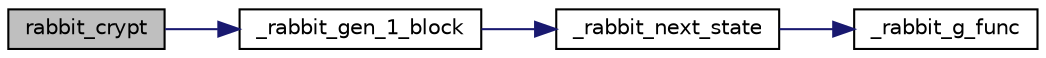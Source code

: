 digraph "rabbit_crypt"
{
 // LATEX_PDF_SIZE
  edge [fontname="Helvetica",fontsize="10",labelfontname="Helvetica",labelfontsize="10"];
  node [fontname="Helvetica",fontsize="10",shape=record];
  rankdir="LR";
  Node28 [label="rabbit_crypt",height=0.2,width=0.4,color="black", fillcolor="grey75", style="filled", fontcolor="black",tooltip=" "];
  Node28 -> Node29 [color="midnightblue",fontsize="10",style="solid"];
  Node29 [label="_rabbit_gen_1_block",height=0.2,width=0.4,color="black", fillcolor="white", style="filled",URL="$rabbit_8c.html#a5908dd91ace42986a5ee525efe536246",tooltip=" "];
  Node29 -> Node30 [color="midnightblue",fontsize="10",style="solid"];
  Node30 [label="_rabbit_next_state",height=0.2,width=0.4,color="black", fillcolor="white", style="filled",URL="$rabbit_8c.html#a84f7be2f4dd286fbda438d0d94d5db8f",tooltip=" "];
  Node30 -> Node31 [color="midnightblue",fontsize="10",style="solid"];
  Node31 [label="_rabbit_g_func",height=0.2,width=0.4,color="black", fillcolor="white", style="filled",URL="$rabbit_8c.html#abe3d301de5a1b8aace3b7d5e71fabe10",tooltip=" "];
}
